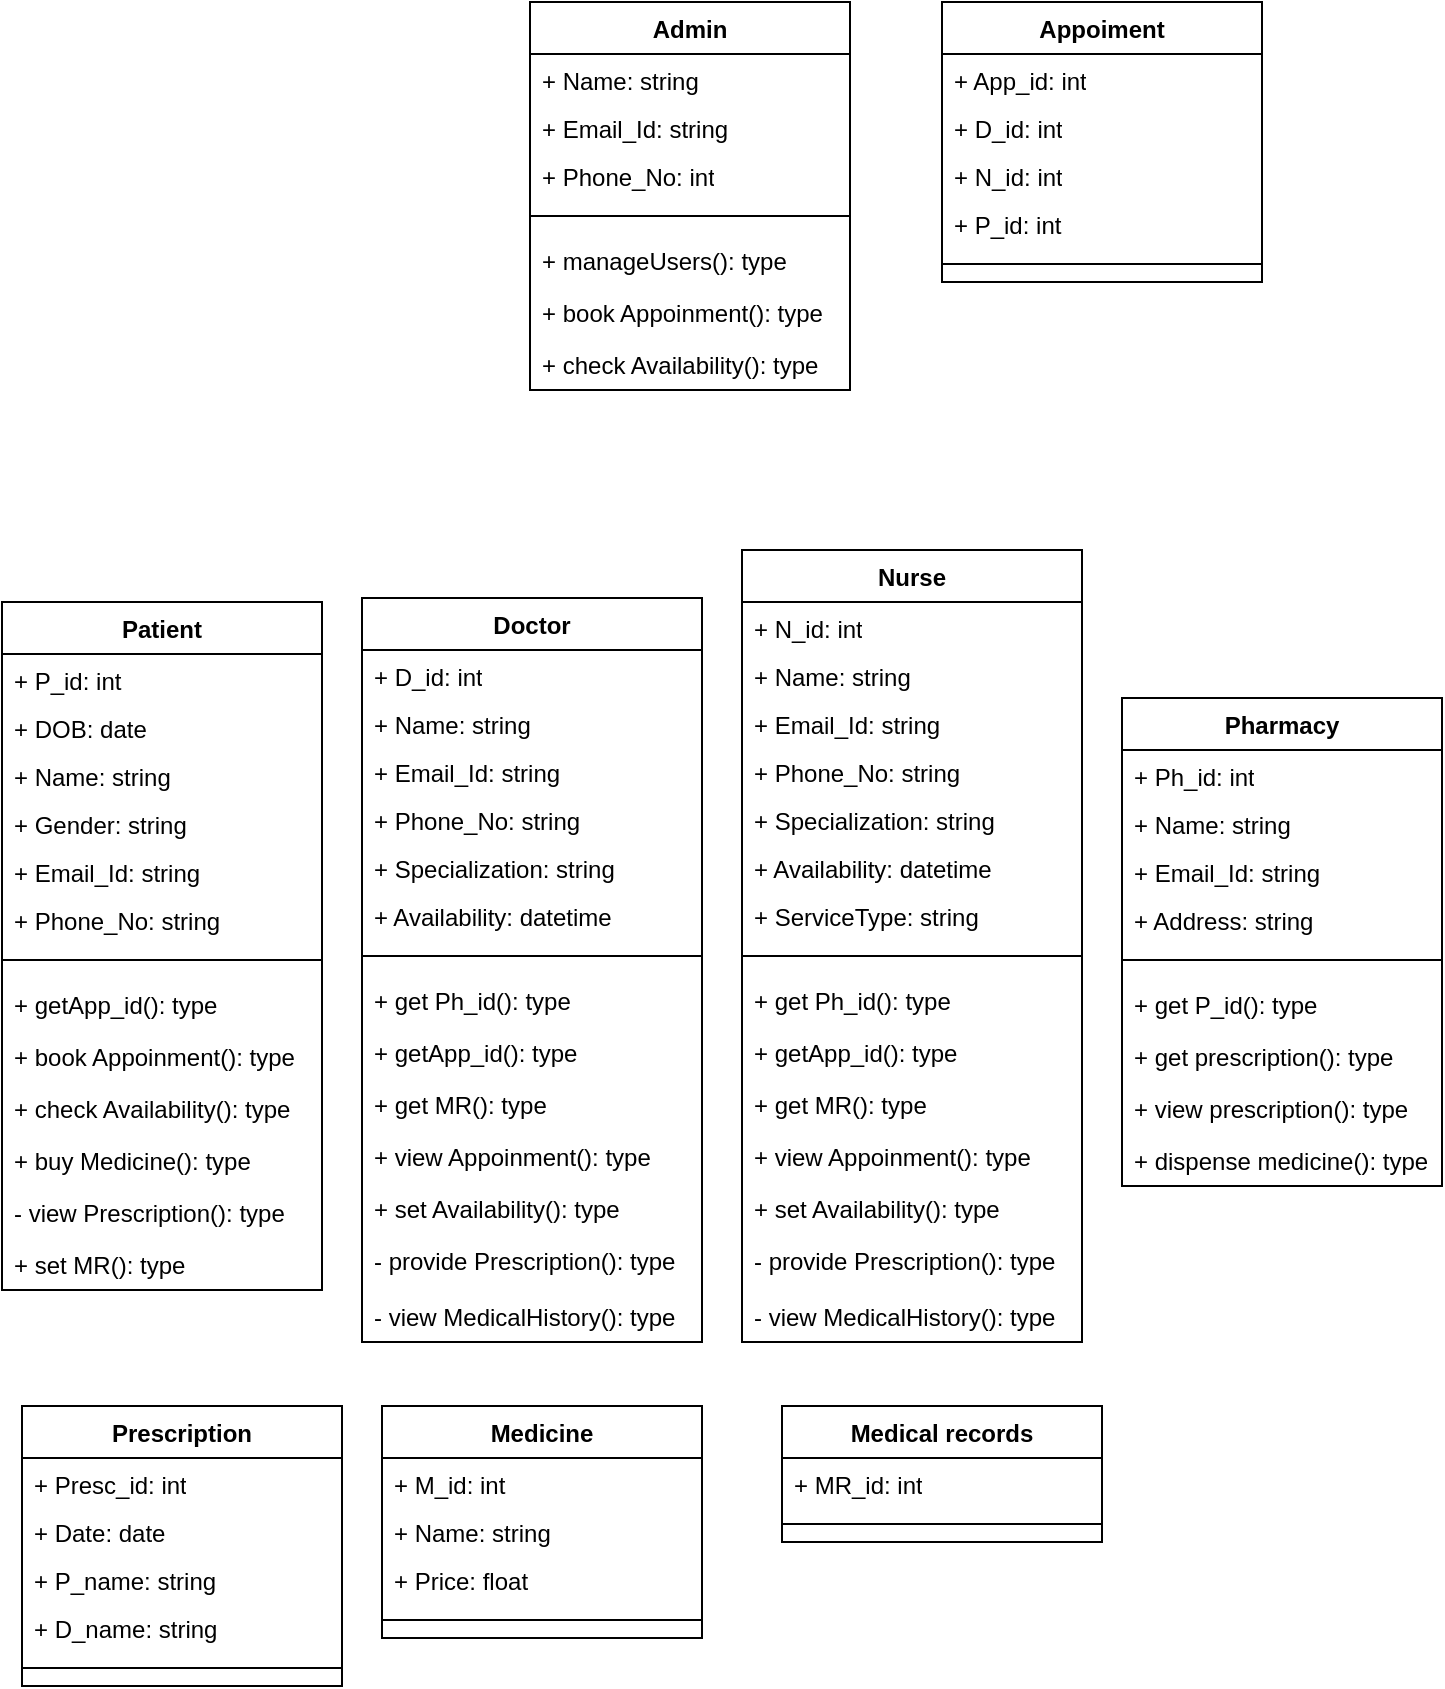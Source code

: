 <mxfile version="26.0.14">
  <diagram name="Page-1" id="o4DFPlvXIivd9isbFQ_O">
    <mxGraphModel dx="1000" dy="497" grid="1" gridSize="10" guides="1" tooltips="1" connect="1" arrows="1" fold="1" page="1" pageScale="1" pageWidth="827" pageHeight="1169" math="0" shadow="0">
      <root>
        <mxCell id="0" />
        <mxCell id="1" parent="0" />
        <mxCell id="WKtArndfWig5P6QHDRuu-1" value="Patient" style="swimlane;fontStyle=1;align=center;verticalAlign=top;childLayout=stackLayout;horizontal=1;startSize=26;horizontalStack=0;resizeParent=1;resizeParentMax=0;resizeLast=0;collapsible=1;marginBottom=0;whiteSpace=wrap;html=1;" parent="1" vertex="1">
          <mxGeometry x="70" y="420" width="160" height="344" as="geometry" />
        </mxCell>
        <mxCell id="WKtArndfWig5P6QHDRuu-2" value="+ P_id: int&lt;div&gt;&lt;br&gt;&lt;/div&gt;" style="text;strokeColor=none;fillColor=none;align=left;verticalAlign=top;spacingLeft=4;spacingRight=4;overflow=hidden;rotatable=0;points=[[0,0.5],[1,0.5]];portConstraint=eastwest;whiteSpace=wrap;html=1;" parent="WKtArndfWig5P6QHDRuu-1" vertex="1">
          <mxGeometry y="26" width="160" height="24" as="geometry" />
        </mxCell>
        <mxCell id="WKtArndfWig5P6QHDRuu-12" value="+ DOB: date&lt;div&gt;&lt;br&gt;&lt;/div&gt;" style="text;strokeColor=none;fillColor=none;align=left;verticalAlign=top;spacingLeft=4;spacingRight=4;overflow=hidden;rotatable=0;points=[[0,0.5],[1,0.5]];portConstraint=eastwest;whiteSpace=wrap;html=1;" parent="WKtArndfWig5P6QHDRuu-1" vertex="1">
          <mxGeometry y="50" width="160" height="24" as="geometry" />
        </mxCell>
        <mxCell id="WKtArndfWig5P6QHDRuu-14" value="+ Name: string&lt;div&gt;&lt;br&gt;&lt;/div&gt;" style="text;strokeColor=none;fillColor=none;align=left;verticalAlign=top;spacingLeft=4;spacingRight=4;overflow=hidden;rotatable=0;points=[[0,0.5],[1,0.5]];portConstraint=eastwest;whiteSpace=wrap;html=1;" parent="WKtArndfWig5P6QHDRuu-1" vertex="1">
          <mxGeometry y="74" width="160" height="24" as="geometry" />
        </mxCell>
        <mxCell id="WKtArndfWig5P6QHDRuu-13" value="+ Gender: string&lt;div&gt;&lt;br&gt;&lt;/div&gt;" style="text;strokeColor=none;fillColor=none;align=left;verticalAlign=top;spacingLeft=4;spacingRight=4;overflow=hidden;rotatable=0;points=[[0,0.5],[1,0.5]];portConstraint=eastwest;whiteSpace=wrap;html=1;" parent="WKtArndfWig5P6QHDRuu-1" vertex="1">
          <mxGeometry y="98" width="160" height="24" as="geometry" />
        </mxCell>
        <mxCell id="WKtArndfWig5P6QHDRuu-10" value="+ Email_Id: string&lt;div&gt;&lt;br&gt;&lt;/div&gt;" style="text;strokeColor=none;fillColor=none;align=left;verticalAlign=top;spacingLeft=4;spacingRight=4;overflow=hidden;rotatable=0;points=[[0,0.5],[1,0.5]];portConstraint=eastwest;whiteSpace=wrap;html=1;" parent="WKtArndfWig5P6QHDRuu-1" vertex="1">
          <mxGeometry y="122" width="160" height="24" as="geometry" />
        </mxCell>
        <mxCell id="WKtArndfWig5P6QHDRuu-11" value="+ Phone_No: string&lt;div&gt;&lt;br&gt;&lt;/div&gt;" style="text;strokeColor=none;fillColor=none;align=left;verticalAlign=top;spacingLeft=4;spacingRight=4;overflow=hidden;rotatable=0;points=[[0,0.5],[1,0.5]];portConstraint=eastwest;whiteSpace=wrap;html=1;" parent="WKtArndfWig5P6QHDRuu-1" vertex="1">
          <mxGeometry y="146" width="160" height="24" as="geometry" />
        </mxCell>
        <mxCell id="WKtArndfWig5P6QHDRuu-3" value="" style="line;strokeWidth=1;fillColor=none;align=left;verticalAlign=middle;spacingTop=-1;spacingLeft=3;spacingRight=3;rotatable=0;labelPosition=right;points=[];portConstraint=eastwest;strokeColor=inherit;" parent="WKtArndfWig5P6QHDRuu-1" vertex="1">
          <mxGeometry y="170" width="160" height="18" as="geometry" />
        </mxCell>
        <mxCell id="WKtArndfWig5P6QHDRuu-149" value="+ getApp_id(): type" style="text;strokeColor=none;fillColor=none;align=left;verticalAlign=top;spacingLeft=4;spacingRight=4;overflow=hidden;rotatable=0;points=[[0,0.5],[1,0.5]];portConstraint=eastwest;whiteSpace=wrap;html=1;" parent="WKtArndfWig5P6QHDRuu-1" vertex="1">
          <mxGeometry y="188" width="160" height="26" as="geometry" />
        </mxCell>
        <mxCell id="WKtArndfWig5P6QHDRuu-15" value="+ book Appoinment(): type" style="text;strokeColor=none;fillColor=none;align=left;verticalAlign=top;spacingLeft=4;spacingRight=4;overflow=hidden;rotatable=0;points=[[0,0.5],[1,0.5]];portConstraint=eastwest;whiteSpace=wrap;html=1;" parent="WKtArndfWig5P6QHDRuu-1" vertex="1">
          <mxGeometry y="214" width="160" height="26" as="geometry" />
        </mxCell>
        <mxCell id="WKtArndfWig5P6QHDRuu-16" value="+ check Availability(): type" style="text;strokeColor=none;fillColor=none;align=left;verticalAlign=top;spacingLeft=4;spacingRight=4;overflow=hidden;rotatable=0;points=[[0,0.5],[1,0.5]];portConstraint=eastwest;whiteSpace=wrap;html=1;" parent="WKtArndfWig5P6QHDRuu-1" vertex="1">
          <mxGeometry y="240" width="160" height="26" as="geometry" />
        </mxCell>
        <mxCell id="WKtArndfWig5P6QHDRuu-17" value="+ buy Medicine(): type" style="text;strokeColor=none;fillColor=none;align=left;verticalAlign=top;spacingLeft=4;spacingRight=4;overflow=hidden;rotatable=0;points=[[0,0.5],[1,0.5]];portConstraint=eastwest;whiteSpace=wrap;html=1;" parent="WKtArndfWig5P6QHDRuu-1" vertex="1">
          <mxGeometry y="266" width="160" height="26" as="geometry" />
        </mxCell>
        <mxCell id="WKtArndfWig5P6QHDRuu-18" value="- view Prescription(): type" style="text;strokeColor=none;fillColor=none;align=left;verticalAlign=top;spacingLeft=4;spacingRight=4;overflow=hidden;rotatable=0;points=[[0,0.5],[1,0.5]];portConstraint=eastwest;whiteSpace=wrap;html=1;" parent="WKtArndfWig5P6QHDRuu-1" vertex="1">
          <mxGeometry y="292" width="160" height="26" as="geometry" />
        </mxCell>
        <mxCell id="OtuBXAIkfVXsJ-Wm1Oqw-7" value="+ set MR(): type" style="text;strokeColor=none;fillColor=none;align=left;verticalAlign=top;spacingLeft=4;spacingRight=4;overflow=hidden;rotatable=0;points=[[0,0.5],[1,0.5]];portConstraint=eastwest;whiteSpace=wrap;html=1;" vertex="1" parent="WKtArndfWig5P6QHDRuu-1">
          <mxGeometry y="318" width="160" height="26" as="geometry" />
        </mxCell>
        <mxCell id="WKtArndfWig5P6QHDRuu-19" value="Doctor" style="swimlane;fontStyle=1;align=center;verticalAlign=top;childLayout=stackLayout;horizontal=1;startSize=26;horizontalStack=0;resizeParent=1;resizeParentMax=0;resizeLast=0;collapsible=1;marginBottom=0;whiteSpace=wrap;html=1;" parent="1" vertex="1">
          <mxGeometry x="250" y="418" width="170" height="372" as="geometry" />
        </mxCell>
        <mxCell id="WKtArndfWig5P6QHDRuu-20" value="+ D_id: int&lt;div&gt;&lt;br&gt;&lt;/div&gt;" style="text;strokeColor=none;fillColor=none;align=left;verticalAlign=top;spacingLeft=4;spacingRight=4;overflow=hidden;rotatable=0;points=[[0,0.5],[1,0.5]];portConstraint=eastwest;whiteSpace=wrap;html=1;" parent="WKtArndfWig5P6QHDRuu-19" vertex="1">
          <mxGeometry y="26" width="170" height="24" as="geometry" />
        </mxCell>
        <mxCell id="WKtArndfWig5P6QHDRuu-22" value="+ Name: string&lt;div&gt;&lt;br&gt;&lt;/div&gt;" style="text;strokeColor=none;fillColor=none;align=left;verticalAlign=top;spacingLeft=4;spacingRight=4;overflow=hidden;rotatable=0;points=[[0,0.5],[1,0.5]];portConstraint=eastwest;whiteSpace=wrap;html=1;" parent="WKtArndfWig5P6QHDRuu-19" vertex="1">
          <mxGeometry y="50" width="170" height="24" as="geometry" />
        </mxCell>
        <mxCell id="WKtArndfWig5P6QHDRuu-24" value="+ Email_Id: string&lt;div&gt;&lt;br&gt;&lt;/div&gt;" style="text;strokeColor=none;fillColor=none;align=left;verticalAlign=top;spacingLeft=4;spacingRight=4;overflow=hidden;rotatable=0;points=[[0,0.5],[1,0.5]];portConstraint=eastwest;whiteSpace=wrap;html=1;" parent="WKtArndfWig5P6QHDRuu-19" vertex="1">
          <mxGeometry y="74" width="170" height="24" as="geometry" />
        </mxCell>
        <mxCell id="WKtArndfWig5P6QHDRuu-25" value="+ Phone_No: string&lt;div&gt;&lt;br&gt;&lt;/div&gt;" style="text;strokeColor=none;fillColor=none;align=left;verticalAlign=top;spacingLeft=4;spacingRight=4;overflow=hidden;rotatable=0;points=[[0,0.5],[1,0.5]];portConstraint=eastwest;whiteSpace=wrap;html=1;" parent="WKtArndfWig5P6QHDRuu-19" vertex="1">
          <mxGeometry y="98" width="170" height="24" as="geometry" />
        </mxCell>
        <mxCell id="WKtArndfWig5P6QHDRuu-110" value="+ Specialization: string&lt;div&gt;&lt;br&gt;&lt;/div&gt;" style="text;strokeColor=none;fillColor=none;align=left;verticalAlign=top;spacingLeft=4;spacingRight=4;overflow=hidden;rotatable=0;points=[[0,0.5],[1,0.5]];portConstraint=eastwest;whiteSpace=wrap;html=1;" parent="WKtArndfWig5P6QHDRuu-19" vertex="1">
          <mxGeometry y="122" width="170" height="24" as="geometry" />
        </mxCell>
        <mxCell id="WKtArndfWig5P6QHDRuu-21" value="+ Availability: datetime&lt;div&gt;&lt;br&gt;&lt;/div&gt;" style="text;strokeColor=none;fillColor=none;align=left;verticalAlign=top;spacingLeft=4;spacingRight=4;overflow=hidden;rotatable=0;points=[[0,0.5],[1,0.5]];portConstraint=eastwest;whiteSpace=wrap;html=1;" parent="WKtArndfWig5P6QHDRuu-19" vertex="1">
          <mxGeometry y="146" width="170" height="24" as="geometry" />
        </mxCell>
        <mxCell id="WKtArndfWig5P6QHDRuu-26" value="" style="line;strokeWidth=1;fillColor=none;align=left;verticalAlign=middle;spacingTop=-1;spacingLeft=3;spacingRight=3;rotatable=0;labelPosition=right;points=[];portConstraint=eastwest;strokeColor=inherit;" parent="WKtArndfWig5P6QHDRuu-19" vertex="1">
          <mxGeometry y="170" width="170" height="18" as="geometry" />
        </mxCell>
        <mxCell id="OtuBXAIkfVXsJ-Wm1Oqw-3" value="+ get Ph_id(): type" style="text;strokeColor=none;fillColor=none;align=left;verticalAlign=top;spacingLeft=4;spacingRight=4;overflow=hidden;rotatable=0;points=[[0,0.5],[1,0.5]];portConstraint=eastwest;whiteSpace=wrap;html=1;" vertex="1" parent="WKtArndfWig5P6QHDRuu-19">
          <mxGeometry y="188" width="170" height="26" as="geometry" />
        </mxCell>
        <mxCell id="WKtArndfWig5P6QHDRuu-148" value="+ getApp_id(): type" style="text;strokeColor=none;fillColor=none;align=left;verticalAlign=top;spacingLeft=4;spacingRight=4;overflow=hidden;rotatable=0;points=[[0,0.5],[1,0.5]];portConstraint=eastwest;whiteSpace=wrap;html=1;" parent="WKtArndfWig5P6QHDRuu-19" vertex="1">
          <mxGeometry y="214" width="170" height="26" as="geometry" />
        </mxCell>
        <mxCell id="OtuBXAIkfVXsJ-Wm1Oqw-5" value="+ get MR(): type" style="text;strokeColor=none;fillColor=none;align=left;verticalAlign=top;spacingLeft=4;spacingRight=4;overflow=hidden;rotatable=0;points=[[0,0.5],[1,0.5]];portConstraint=eastwest;whiteSpace=wrap;html=1;" vertex="1" parent="WKtArndfWig5P6QHDRuu-19">
          <mxGeometry y="240" width="170" height="26" as="geometry" />
        </mxCell>
        <mxCell id="WKtArndfWig5P6QHDRuu-28" value="+ view Appoinment(): type" style="text;strokeColor=none;fillColor=none;align=left;verticalAlign=top;spacingLeft=4;spacingRight=4;overflow=hidden;rotatable=0;points=[[0,0.5],[1,0.5]];portConstraint=eastwest;whiteSpace=wrap;html=1;" parent="WKtArndfWig5P6QHDRuu-19" vertex="1">
          <mxGeometry y="266" width="170" height="26" as="geometry" />
        </mxCell>
        <mxCell id="WKtArndfWig5P6QHDRuu-29" value="+ set Availability(): type" style="text;strokeColor=none;fillColor=none;align=left;verticalAlign=top;spacingLeft=4;spacingRight=4;overflow=hidden;rotatable=0;points=[[0,0.5],[1,0.5]];portConstraint=eastwest;whiteSpace=wrap;html=1;" parent="WKtArndfWig5P6QHDRuu-19" vertex="1">
          <mxGeometry y="292" width="170" height="26" as="geometry" />
        </mxCell>
        <mxCell id="WKtArndfWig5P6QHDRuu-31" value="- provide Prescription(): type" style="text;strokeColor=none;fillColor=none;align=left;verticalAlign=top;spacingLeft=4;spacingRight=4;overflow=hidden;rotatable=0;points=[[0,0.5],[1,0.5]];portConstraint=eastwest;whiteSpace=wrap;html=1;" parent="WKtArndfWig5P6QHDRuu-19" vertex="1">
          <mxGeometry y="318" width="170" height="28" as="geometry" />
        </mxCell>
        <mxCell id="WKtArndfWig5P6QHDRuu-126" value="- view MedicalHistory(): type" style="text;strokeColor=none;fillColor=none;align=left;verticalAlign=top;spacingLeft=4;spacingRight=4;overflow=hidden;rotatable=0;points=[[0,0.5],[1,0.5]];portConstraint=eastwest;whiteSpace=wrap;html=1;" parent="WKtArndfWig5P6QHDRuu-19" vertex="1">
          <mxGeometry y="346" width="170" height="26" as="geometry" />
        </mxCell>
        <mxCell id="WKtArndfWig5P6QHDRuu-45" value="Pharmacy" style="swimlane;fontStyle=1;align=center;verticalAlign=top;childLayout=stackLayout;horizontal=1;startSize=26;horizontalStack=0;resizeParent=1;resizeParentMax=0;resizeLast=0;collapsible=1;marginBottom=0;whiteSpace=wrap;html=1;" parent="1" vertex="1">
          <mxGeometry x="630" y="468" width="160" height="244" as="geometry" />
        </mxCell>
        <mxCell id="WKtArndfWig5P6QHDRuu-46" value="+ Ph_id: int&lt;div&gt;&lt;br&gt;&lt;/div&gt;" style="text;strokeColor=none;fillColor=none;align=left;verticalAlign=top;spacingLeft=4;spacingRight=4;overflow=hidden;rotatable=0;points=[[0,0.5],[1,0.5]];portConstraint=eastwest;whiteSpace=wrap;html=1;" parent="WKtArndfWig5P6QHDRuu-45" vertex="1">
          <mxGeometry y="26" width="160" height="24" as="geometry" />
        </mxCell>
        <mxCell id="WKtArndfWig5P6QHDRuu-48" value="+ Name: string&lt;div&gt;&lt;br&gt;&lt;/div&gt;" style="text;strokeColor=none;fillColor=none;align=left;verticalAlign=top;spacingLeft=4;spacingRight=4;overflow=hidden;rotatable=0;points=[[0,0.5],[1,0.5]];portConstraint=eastwest;whiteSpace=wrap;html=1;" parent="WKtArndfWig5P6QHDRuu-45" vertex="1">
          <mxGeometry y="50" width="160" height="24" as="geometry" />
        </mxCell>
        <mxCell id="WKtArndfWig5P6QHDRuu-50" value="+ Email_Id: string&lt;div&gt;&lt;br&gt;&lt;/div&gt;" style="text;strokeColor=none;fillColor=none;align=left;verticalAlign=top;spacingLeft=4;spacingRight=4;overflow=hidden;rotatable=0;points=[[0,0.5],[1,0.5]];portConstraint=eastwest;whiteSpace=wrap;html=1;" parent="WKtArndfWig5P6QHDRuu-45" vertex="1">
          <mxGeometry y="74" width="160" height="24" as="geometry" />
        </mxCell>
        <mxCell id="WKtArndfWig5P6QHDRuu-51" value="+ Address: string&lt;div&gt;&lt;br&gt;&lt;/div&gt;" style="text;strokeColor=none;fillColor=none;align=left;verticalAlign=top;spacingLeft=4;spacingRight=4;overflow=hidden;rotatable=0;points=[[0,0.5],[1,0.5]];portConstraint=eastwest;whiteSpace=wrap;html=1;" parent="WKtArndfWig5P6QHDRuu-45" vertex="1">
          <mxGeometry y="98" width="160" height="24" as="geometry" />
        </mxCell>
        <mxCell id="WKtArndfWig5P6QHDRuu-52" value="" style="line;strokeWidth=1;fillColor=none;align=left;verticalAlign=middle;spacingTop=-1;spacingLeft=3;spacingRight=3;rotatable=0;labelPosition=right;points=[];portConstraint=eastwest;strokeColor=inherit;" parent="WKtArndfWig5P6QHDRuu-45" vertex="1">
          <mxGeometry y="122" width="160" height="18" as="geometry" />
        </mxCell>
        <mxCell id="OtuBXAIkfVXsJ-Wm1Oqw-4" value="+ get P_id(): type" style="text;strokeColor=none;fillColor=none;align=left;verticalAlign=top;spacingLeft=4;spacingRight=4;overflow=hidden;rotatable=0;points=[[0,0.5],[1,0.5]];portConstraint=eastwest;whiteSpace=wrap;html=1;" vertex="1" parent="WKtArndfWig5P6QHDRuu-45">
          <mxGeometry y="140" width="160" height="26" as="geometry" />
        </mxCell>
        <mxCell id="WKtArndfWig5P6QHDRuu-133" value="+ get prescription(): type" style="text;strokeColor=none;fillColor=none;align=left;verticalAlign=top;spacingLeft=4;spacingRight=4;overflow=hidden;rotatable=0;points=[[0,0.5],[1,0.5]];portConstraint=eastwest;whiteSpace=wrap;html=1;" parent="WKtArndfWig5P6QHDRuu-45" vertex="1">
          <mxGeometry y="166" width="160" height="26" as="geometry" />
        </mxCell>
        <mxCell id="WKtArndfWig5P6QHDRuu-132" value="+ view prescription(): type" style="text;strokeColor=none;fillColor=none;align=left;verticalAlign=top;spacingLeft=4;spacingRight=4;overflow=hidden;rotatable=0;points=[[0,0.5],[1,0.5]];portConstraint=eastwest;whiteSpace=wrap;html=1;" parent="WKtArndfWig5P6QHDRuu-45" vertex="1">
          <mxGeometry y="192" width="160" height="26" as="geometry" />
        </mxCell>
        <mxCell id="WKtArndfWig5P6QHDRuu-131" value="+ dispense medicine(): type" style="text;strokeColor=none;fillColor=none;align=left;verticalAlign=top;spacingLeft=4;spacingRight=4;overflow=hidden;rotatable=0;points=[[0,0.5],[1,0.5]];portConstraint=eastwest;whiteSpace=wrap;html=1;" parent="WKtArndfWig5P6QHDRuu-45" vertex="1">
          <mxGeometry y="218" width="160" height="26" as="geometry" />
        </mxCell>
        <mxCell id="WKtArndfWig5P6QHDRuu-58" value="Prescription" style="swimlane;fontStyle=1;align=center;verticalAlign=top;childLayout=stackLayout;horizontal=1;startSize=26;horizontalStack=0;resizeParent=1;resizeParentMax=0;resizeLast=0;collapsible=1;marginBottom=0;whiteSpace=wrap;html=1;" parent="1" vertex="1">
          <mxGeometry x="80" y="822" width="160" height="140" as="geometry" />
        </mxCell>
        <mxCell id="WKtArndfWig5P6QHDRuu-59" value="+ Presc_id: int&lt;div&gt;&lt;br&gt;&lt;/div&gt;" style="text;strokeColor=none;fillColor=none;align=left;verticalAlign=top;spacingLeft=4;spacingRight=4;overflow=hidden;rotatable=0;points=[[0,0.5],[1,0.5]];portConstraint=eastwest;whiteSpace=wrap;html=1;" parent="WKtArndfWig5P6QHDRuu-58" vertex="1">
          <mxGeometry y="26" width="160" height="24" as="geometry" />
        </mxCell>
        <mxCell id="WKtArndfWig5P6QHDRuu-61" value="+ Date: date&lt;div&gt;&lt;br&gt;&lt;/div&gt;" style="text;strokeColor=none;fillColor=none;align=left;verticalAlign=top;spacingLeft=4;spacingRight=4;overflow=hidden;rotatable=0;points=[[0,0.5],[1,0.5]];portConstraint=eastwest;whiteSpace=wrap;html=1;" parent="WKtArndfWig5P6QHDRuu-58" vertex="1">
          <mxGeometry y="50" width="160" height="24" as="geometry" />
        </mxCell>
        <mxCell id="WKtArndfWig5P6QHDRuu-134" value="+ P_name: string&lt;div&gt;&lt;br&gt;&lt;/div&gt;" style="text;strokeColor=none;fillColor=none;align=left;verticalAlign=top;spacingLeft=4;spacingRight=4;overflow=hidden;rotatable=0;points=[[0,0.5],[1,0.5]];portConstraint=eastwest;whiteSpace=wrap;html=1;" parent="WKtArndfWig5P6QHDRuu-58" vertex="1">
          <mxGeometry y="74" width="160" height="24" as="geometry" />
        </mxCell>
        <mxCell id="WKtArndfWig5P6QHDRuu-135" value="+ D_name: string&lt;div&gt;&lt;br&gt;&lt;/div&gt;" style="text;strokeColor=none;fillColor=none;align=left;verticalAlign=top;spacingLeft=4;spacingRight=4;overflow=hidden;rotatable=0;points=[[0,0.5],[1,0.5]];portConstraint=eastwest;whiteSpace=wrap;html=1;" parent="WKtArndfWig5P6QHDRuu-58" vertex="1">
          <mxGeometry y="98" width="160" height="24" as="geometry" />
        </mxCell>
        <mxCell id="WKtArndfWig5P6QHDRuu-65" value="" style="line;strokeWidth=1;fillColor=none;align=left;verticalAlign=middle;spacingTop=-1;spacingLeft=3;spacingRight=3;rotatable=0;labelPosition=right;points=[];portConstraint=eastwest;strokeColor=inherit;" parent="WKtArndfWig5P6QHDRuu-58" vertex="1">
          <mxGeometry y="122" width="160" height="18" as="geometry" />
        </mxCell>
        <mxCell id="WKtArndfWig5P6QHDRuu-71" value="Medicine" style="swimlane;fontStyle=1;align=center;verticalAlign=top;childLayout=stackLayout;horizontal=1;startSize=26;horizontalStack=0;resizeParent=1;resizeParentMax=0;resizeLast=0;collapsible=1;marginBottom=0;whiteSpace=wrap;html=1;" parent="1" vertex="1">
          <mxGeometry x="260" y="822" width="160" height="116" as="geometry" />
        </mxCell>
        <mxCell id="WKtArndfWig5P6QHDRuu-72" value="+ M_id: int&lt;div&gt;&lt;br&gt;&lt;/div&gt;" style="text;strokeColor=none;fillColor=none;align=left;verticalAlign=top;spacingLeft=4;spacingRight=4;overflow=hidden;rotatable=0;points=[[0,0.5],[1,0.5]];portConstraint=eastwest;whiteSpace=wrap;html=1;" parent="WKtArndfWig5P6QHDRuu-71" vertex="1">
          <mxGeometry y="26" width="160" height="24" as="geometry" />
        </mxCell>
        <mxCell id="WKtArndfWig5P6QHDRuu-74" value="+ Name: string&lt;div&gt;&lt;br&gt;&lt;/div&gt;" style="text;strokeColor=none;fillColor=none;align=left;verticalAlign=top;spacingLeft=4;spacingRight=4;overflow=hidden;rotatable=0;points=[[0,0.5],[1,0.5]];portConstraint=eastwest;whiteSpace=wrap;html=1;" parent="WKtArndfWig5P6QHDRuu-71" vertex="1">
          <mxGeometry y="50" width="160" height="24" as="geometry" />
        </mxCell>
        <mxCell id="WKtArndfWig5P6QHDRuu-77" value="+ Price: float&lt;div&gt;&lt;br&gt;&lt;/div&gt;" style="text;strokeColor=none;fillColor=none;align=left;verticalAlign=top;spacingLeft=4;spacingRight=4;overflow=hidden;rotatable=0;points=[[0,0.5],[1,0.5]];portConstraint=eastwest;whiteSpace=wrap;html=1;" parent="WKtArndfWig5P6QHDRuu-71" vertex="1">
          <mxGeometry y="74" width="160" height="24" as="geometry" />
        </mxCell>
        <mxCell id="WKtArndfWig5P6QHDRuu-78" value="" style="line;strokeWidth=1;fillColor=none;align=left;verticalAlign=middle;spacingTop=-1;spacingLeft=3;spacingRight=3;rotatable=0;labelPosition=right;points=[];portConstraint=eastwest;strokeColor=inherit;" parent="WKtArndfWig5P6QHDRuu-71" vertex="1">
          <mxGeometry y="98" width="160" height="18" as="geometry" />
        </mxCell>
        <mxCell id="WKtArndfWig5P6QHDRuu-84" value="Medical records" style="swimlane;fontStyle=1;align=center;verticalAlign=top;childLayout=stackLayout;horizontal=1;startSize=26;horizontalStack=0;resizeParent=1;resizeParentMax=0;resizeLast=0;collapsible=1;marginBottom=0;whiteSpace=wrap;html=1;" parent="1" vertex="1">
          <mxGeometry x="460" y="822" width="160" height="68" as="geometry" />
        </mxCell>
        <mxCell id="WKtArndfWig5P6QHDRuu-85" value="+ MR_id: int&lt;div&gt;&lt;br&gt;&lt;/div&gt;" style="text;strokeColor=none;fillColor=none;align=left;verticalAlign=top;spacingLeft=4;spacingRight=4;overflow=hidden;rotatable=0;points=[[0,0.5],[1,0.5]];portConstraint=eastwest;whiteSpace=wrap;html=1;" parent="WKtArndfWig5P6QHDRuu-84" vertex="1">
          <mxGeometry y="26" width="160" height="24" as="geometry" />
        </mxCell>
        <mxCell id="WKtArndfWig5P6QHDRuu-91" value="" style="line;strokeWidth=1;fillColor=none;align=left;verticalAlign=middle;spacingTop=-1;spacingLeft=3;spacingRight=3;rotatable=0;labelPosition=right;points=[];portConstraint=eastwest;strokeColor=inherit;" parent="WKtArndfWig5P6QHDRuu-84" vertex="1">
          <mxGeometry y="50" width="160" height="18" as="geometry" />
        </mxCell>
        <mxCell id="WKtArndfWig5P6QHDRuu-97" value="Admin" style="swimlane;fontStyle=1;align=center;verticalAlign=top;childLayout=stackLayout;horizontal=1;startSize=26;horizontalStack=0;resizeParent=1;resizeParentMax=0;resizeLast=0;collapsible=1;marginBottom=0;whiteSpace=wrap;html=1;" parent="1" vertex="1">
          <mxGeometry x="334" y="120" width="160" height="194" as="geometry" />
        </mxCell>
        <mxCell id="WKtArndfWig5P6QHDRuu-100" value="+ Name: string&lt;div&gt;&lt;br&gt;&lt;/div&gt;" style="text;strokeColor=none;fillColor=none;align=left;verticalAlign=top;spacingLeft=4;spacingRight=4;overflow=hidden;rotatable=0;points=[[0,0.5],[1,0.5]];portConstraint=eastwest;whiteSpace=wrap;html=1;" parent="WKtArndfWig5P6QHDRuu-97" vertex="1">
          <mxGeometry y="26" width="160" height="24" as="geometry" />
        </mxCell>
        <mxCell id="WKtArndfWig5P6QHDRuu-102" value="+ Email_Id: string&lt;div&gt;&lt;br&gt;&lt;/div&gt;" style="text;strokeColor=none;fillColor=none;align=left;verticalAlign=top;spacingLeft=4;spacingRight=4;overflow=hidden;rotatable=0;points=[[0,0.5],[1,0.5]];portConstraint=eastwest;whiteSpace=wrap;html=1;" parent="WKtArndfWig5P6QHDRuu-97" vertex="1">
          <mxGeometry y="50" width="160" height="24" as="geometry" />
        </mxCell>
        <mxCell id="WKtArndfWig5P6QHDRuu-103" value="+ Phone_No: int&lt;div&gt;&lt;br&gt;&lt;/div&gt;" style="text;strokeColor=none;fillColor=none;align=left;verticalAlign=top;spacingLeft=4;spacingRight=4;overflow=hidden;rotatable=0;points=[[0,0.5],[1,0.5]];portConstraint=eastwest;whiteSpace=wrap;html=1;" parent="WKtArndfWig5P6QHDRuu-97" vertex="1">
          <mxGeometry y="74" width="160" height="24" as="geometry" />
        </mxCell>
        <mxCell id="WKtArndfWig5P6QHDRuu-104" value="" style="line;strokeWidth=1;fillColor=none;align=left;verticalAlign=middle;spacingTop=-1;spacingLeft=3;spacingRight=3;rotatable=0;labelPosition=right;points=[];portConstraint=eastwest;strokeColor=inherit;" parent="WKtArndfWig5P6QHDRuu-97" vertex="1">
          <mxGeometry y="98" width="160" height="18" as="geometry" />
        </mxCell>
        <mxCell id="WKtArndfWig5P6QHDRuu-105" value="+ manageUsers(): type" style="text;strokeColor=none;fillColor=none;align=left;verticalAlign=top;spacingLeft=4;spacingRight=4;overflow=hidden;rotatable=0;points=[[0,0.5],[1,0.5]];portConstraint=eastwest;whiteSpace=wrap;html=1;" parent="WKtArndfWig5P6QHDRuu-97" vertex="1">
          <mxGeometry y="116" width="160" height="26" as="geometry" />
        </mxCell>
        <mxCell id="WKtArndfWig5P6QHDRuu-106" value="+ book Appoinment(): type" style="text;strokeColor=none;fillColor=none;align=left;verticalAlign=top;spacingLeft=4;spacingRight=4;overflow=hidden;rotatable=0;points=[[0,0.5],[1,0.5]];portConstraint=eastwest;whiteSpace=wrap;html=1;" parent="WKtArndfWig5P6QHDRuu-97" vertex="1">
          <mxGeometry y="142" width="160" height="26" as="geometry" />
        </mxCell>
        <mxCell id="WKtArndfWig5P6QHDRuu-107" value="+ check Availability(): type" style="text;strokeColor=none;fillColor=none;align=left;verticalAlign=top;spacingLeft=4;spacingRight=4;overflow=hidden;rotatable=0;points=[[0,0.5],[1,0.5]];portConstraint=eastwest;whiteSpace=wrap;html=1;" parent="WKtArndfWig5P6QHDRuu-97" vertex="1">
          <mxGeometry y="168" width="160" height="26" as="geometry" />
        </mxCell>
        <mxCell id="WKtArndfWig5P6QHDRuu-111" value="Nurse" style="swimlane;fontStyle=1;align=center;verticalAlign=top;childLayout=stackLayout;horizontal=1;startSize=26;horizontalStack=0;resizeParent=1;resizeParentMax=0;resizeLast=0;collapsible=1;marginBottom=0;whiteSpace=wrap;html=1;" parent="1" vertex="1">
          <mxGeometry x="440" y="394" width="170" height="396" as="geometry" />
        </mxCell>
        <mxCell id="WKtArndfWig5P6QHDRuu-112" value="+ N_id: int&lt;div&gt;&lt;br&gt;&lt;/div&gt;" style="text;strokeColor=none;fillColor=none;align=left;verticalAlign=top;spacingLeft=4;spacingRight=4;overflow=hidden;rotatable=0;points=[[0,0.5],[1,0.5]];portConstraint=eastwest;whiteSpace=wrap;html=1;" parent="WKtArndfWig5P6QHDRuu-111" vertex="1">
          <mxGeometry y="26" width="170" height="24" as="geometry" />
        </mxCell>
        <mxCell id="WKtArndfWig5P6QHDRuu-113" value="+ Name: string&lt;div&gt;&lt;br&gt;&lt;/div&gt;" style="text;strokeColor=none;fillColor=none;align=left;verticalAlign=top;spacingLeft=4;spacingRight=4;overflow=hidden;rotatable=0;points=[[0,0.5],[1,0.5]];portConstraint=eastwest;whiteSpace=wrap;html=1;" parent="WKtArndfWig5P6QHDRuu-111" vertex="1">
          <mxGeometry y="50" width="170" height="24" as="geometry" />
        </mxCell>
        <mxCell id="WKtArndfWig5P6QHDRuu-114" value="+ Email_Id: string&lt;div&gt;&lt;br&gt;&lt;/div&gt;" style="text;strokeColor=none;fillColor=none;align=left;verticalAlign=top;spacingLeft=4;spacingRight=4;overflow=hidden;rotatable=0;points=[[0,0.5],[1,0.5]];portConstraint=eastwest;whiteSpace=wrap;html=1;" parent="WKtArndfWig5P6QHDRuu-111" vertex="1">
          <mxGeometry y="74" width="170" height="24" as="geometry" />
        </mxCell>
        <mxCell id="WKtArndfWig5P6QHDRuu-115" value="+ Phone_No: string&lt;div&gt;&lt;br&gt;&lt;/div&gt;" style="text;strokeColor=none;fillColor=none;align=left;verticalAlign=top;spacingLeft=4;spacingRight=4;overflow=hidden;rotatable=0;points=[[0,0.5],[1,0.5]];portConstraint=eastwest;whiteSpace=wrap;html=1;" parent="WKtArndfWig5P6QHDRuu-111" vertex="1">
          <mxGeometry y="98" width="170" height="24" as="geometry" />
        </mxCell>
        <mxCell id="WKtArndfWig5P6QHDRuu-116" value="+ Specialization: string&lt;div&gt;&lt;br&gt;&lt;/div&gt;" style="text;strokeColor=none;fillColor=none;align=left;verticalAlign=top;spacingLeft=4;spacingRight=4;overflow=hidden;rotatable=0;points=[[0,0.5],[1,0.5]];portConstraint=eastwest;whiteSpace=wrap;html=1;" parent="WKtArndfWig5P6QHDRuu-111" vertex="1">
          <mxGeometry y="122" width="170" height="24" as="geometry" />
        </mxCell>
        <mxCell id="WKtArndfWig5P6QHDRuu-117" value="+ Availability: datetime&lt;div&gt;&lt;br&gt;&lt;/div&gt;" style="text;strokeColor=none;fillColor=none;align=left;verticalAlign=top;spacingLeft=4;spacingRight=4;overflow=hidden;rotatable=0;points=[[0,0.5],[1,0.5]];portConstraint=eastwest;whiteSpace=wrap;html=1;" parent="WKtArndfWig5P6QHDRuu-111" vertex="1">
          <mxGeometry y="146" width="170" height="24" as="geometry" />
        </mxCell>
        <mxCell id="WKtArndfWig5P6QHDRuu-124" value="+ ServiceType: string&lt;div&gt;&lt;br&gt;&lt;/div&gt;" style="text;strokeColor=none;fillColor=none;align=left;verticalAlign=top;spacingLeft=4;spacingRight=4;overflow=hidden;rotatable=0;points=[[0,0.5],[1,0.5]];portConstraint=eastwest;whiteSpace=wrap;html=1;" parent="WKtArndfWig5P6QHDRuu-111" vertex="1">
          <mxGeometry y="170" width="170" height="24" as="geometry" />
        </mxCell>
        <mxCell id="WKtArndfWig5P6QHDRuu-118" value="" style="line;strokeWidth=1;fillColor=none;align=left;verticalAlign=middle;spacingTop=-1;spacingLeft=3;spacingRight=3;rotatable=0;labelPosition=right;points=[];portConstraint=eastwest;strokeColor=inherit;" parent="WKtArndfWig5P6QHDRuu-111" vertex="1">
          <mxGeometry y="194" width="170" height="18" as="geometry" />
        </mxCell>
        <mxCell id="OtuBXAIkfVXsJ-Wm1Oqw-2" value="+ get Ph_id(): type" style="text;strokeColor=none;fillColor=none;align=left;verticalAlign=top;spacingLeft=4;spacingRight=4;overflow=hidden;rotatable=0;points=[[0,0.5],[1,0.5]];portConstraint=eastwest;whiteSpace=wrap;html=1;" vertex="1" parent="WKtArndfWig5P6QHDRuu-111">
          <mxGeometry y="212" width="170" height="26" as="geometry" />
        </mxCell>
        <mxCell id="WKtArndfWig5P6QHDRuu-150" value="+ getApp_id(): type" style="text;strokeColor=none;fillColor=none;align=left;verticalAlign=top;spacingLeft=4;spacingRight=4;overflow=hidden;rotatable=0;points=[[0,0.5],[1,0.5]];portConstraint=eastwest;whiteSpace=wrap;html=1;" parent="WKtArndfWig5P6QHDRuu-111" vertex="1">
          <mxGeometry y="238" width="170" height="26" as="geometry" />
        </mxCell>
        <mxCell id="OtuBXAIkfVXsJ-Wm1Oqw-6" value="+ get MR(): type" style="text;strokeColor=none;fillColor=none;align=left;verticalAlign=top;spacingLeft=4;spacingRight=4;overflow=hidden;rotatable=0;points=[[0,0.5],[1,0.5]];portConstraint=eastwest;whiteSpace=wrap;html=1;" vertex="1" parent="WKtArndfWig5P6QHDRuu-111">
          <mxGeometry y="264" width="170" height="26" as="geometry" />
        </mxCell>
        <mxCell id="WKtArndfWig5P6QHDRuu-127" value="+ view Appoinment(): type" style="text;strokeColor=none;fillColor=none;align=left;verticalAlign=top;spacingLeft=4;spacingRight=4;overflow=hidden;rotatable=0;points=[[0,0.5],[1,0.5]];portConstraint=eastwest;whiteSpace=wrap;html=1;" parent="WKtArndfWig5P6QHDRuu-111" vertex="1">
          <mxGeometry y="290" width="170" height="26" as="geometry" />
        </mxCell>
        <mxCell id="WKtArndfWig5P6QHDRuu-129" value="+ set Availability(): type" style="text;strokeColor=none;fillColor=none;align=left;verticalAlign=top;spacingLeft=4;spacingRight=4;overflow=hidden;rotatable=0;points=[[0,0.5],[1,0.5]];portConstraint=eastwest;whiteSpace=wrap;html=1;" parent="WKtArndfWig5P6QHDRuu-111" vertex="1">
          <mxGeometry y="316" width="170" height="26" as="geometry" />
        </mxCell>
        <mxCell id="WKtArndfWig5P6QHDRuu-128" value="- provide Prescription(): type" style="text;strokeColor=none;fillColor=none;align=left;verticalAlign=top;spacingLeft=4;spacingRight=4;overflow=hidden;rotatable=0;points=[[0,0.5],[1,0.5]];portConstraint=eastwest;whiteSpace=wrap;html=1;" parent="WKtArndfWig5P6QHDRuu-111" vertex="1">
          <mxGeometry y="342" width="170" height="28" as="geometry" />
        </mxCell>
        <mxCell id="WKtArndfWig5P6QHDRuu-130" value="- view MedicalHistory(): type" style="text;strokeColor=none;fillColor=none;align=left;verticalAlign=top;spacingLeft=4;spacingRight=4;overflow=hidden;rotatable=0;points=[[0,0.5],[1,0.5]];portConstraint=eastwest;whiteSpace=wrap;html=1;" parent="WKtArndfWig5P6QHDRuu-111" vertex="1">
          <mxGeometry y="370" width="170" height="26" as="geometry" />
        </mxCell>
        <mxCell id="WKtArndfWig5P6QHDRuu-136" value="Appoiment" style="swimlane;fontStyle=1;align=center;verticalAlign=top;childLayout=stackLayout;horizontal=1;startSize=26;horizontalStack=0;resizeParent=1;resizeParentMax=0;resizeLast=0;collapsible=1;marginBottom=0;whiteSpace=wrap;html=1;" parent="1" vertex="1">
          <mxGeometry x="540" y="120" width="160" height="140" as="geometry" />
        </mxCell>
        <mxCell id="WKtArndfWig5P6QHDRuu-137" value="+ App_id: int&lt;div&gt;&lt;br&gt;&lt;/div&gt;" style="text;strokeColor=none;fillColor=none;align=left;verticalAlign=top;spacingLeft=4;spacingRight=4;overflow=hidden;rotatable=0;points=[[0,0.5],[1,0.5]];portConstraint=eastwest;whiteSpace=wrap;html=1;" parent="WKtArndfWig5P6QHDRuu-136" vertex="1">
          <mxGeometry y="26" width="160" height="24" as="geometry" />
        </mxCell>
        <mxCell id="WKtArndfWig5P6QHDRuu-145" value="+ D_id: int&lt;div&gt;&lt;br&gt;&lt;/div&gt;" style="text;strokeColor=none;fillColor=none;align=left;verticalAlign=top;spacingLeft=4;spacingRight=4;overflow=hidden;rotatable=0;points=[[0,0.5],[1,0.5]];portConstraint=eastwest;whiteSpace=wrap;html=1;" parent="WKtArndfWig5P6QHDRuu-136" vertex="1">
          <mxGeometry y="50" width="160" height="24" as="geometry" />
        </mxCell>
        <mxCell id="WKtArndfWig5P6QHDRuu-146" value="+ N_id: int&lt;div&gt;&lt;br&gt;&lt;/div&gt;" style="text;strokeColor=none;fillColor=none;align=left;verticalAlign=top;spacingLeft=4;spacingRight=4;overflow=hidden;rotatable=0;points=[[0,0.5],[1,0.5]];portConstraint=eastwest;whiteSpace=wrap;html=1;" parent="WKtArndfWig5P6QHDRuu-136" vertex="1">
          <mxGeometry y="74" width="160" height="24" as="geometry" />
        </mxCell>
        <mxCell id="WKtArndfWig5P6QHDRuu-147" value="+ P_id: int&lt;div&gt;&lt;br&gt;&lt;/div&gt;" style="text;strokeColor=none;fillColor=none;align=left;verticalAlign=top;spacingLeft=4;spacingRight=4;overflow=hidden;rotatable=0;points=[[0,0.5],[1,0.5]];portConstraint=eastwest;whiteSpace=wrap;html=1;" parent="WKtArndfWig5P6QHDRuu-136" vertex="1">
          <mxGeometry y="98" width="160" height="24" as="geometry" />
        </mxCell>
        <mxCell id="WKtArndfWig5P6QHDRuu-140" value="" style="line;strokeWidth=1;fillColor=none;align=left;verticalAlign=middle;spacingTop=-1;spacingLeft=3;spacingRight=3;rotatable=0;labelPosition=right;points=[];portConstraint=eastwest;strokeColor=inherit;" parent="WKtArndfWig5P6QHDRuu-136" vertex="1">
          <mxGeometry y="122" width="160" height="18" as="geometry" />
        </mxCell>
      </root>
    </mxGraphModel>
  </diagram>
</mxfile>
